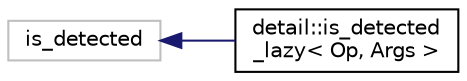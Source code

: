 digraph "Graphical Class Hierarchy"
{
 // LATEX_PDF_SIZE
  edge [fontname="Helvetica",fontsize="10",labelfontname="Helvetica",labelfontsize="10"];
  node [fontname="Helvetica",fontsize="10",shape=record];
  rankdir="LR";
  Node400 [label="is_detected",height=0.2,width=0.4,color="grey75", fillcolor="white", style="filled",tooltip=" "];
  Node400 -> Node0 [dir="back",color="midnightblue",fontsize="10",style="solid",fontname="Helvetica"];
  Node0 [label="detail::is_detected\l_lazy\< Op, Args \>",height=0.2,width=0.4,color="black", fillcolor="white", style="filled",URL="$structdetail_1_1is__detected__lazy.html",tooltip=" "];
}
